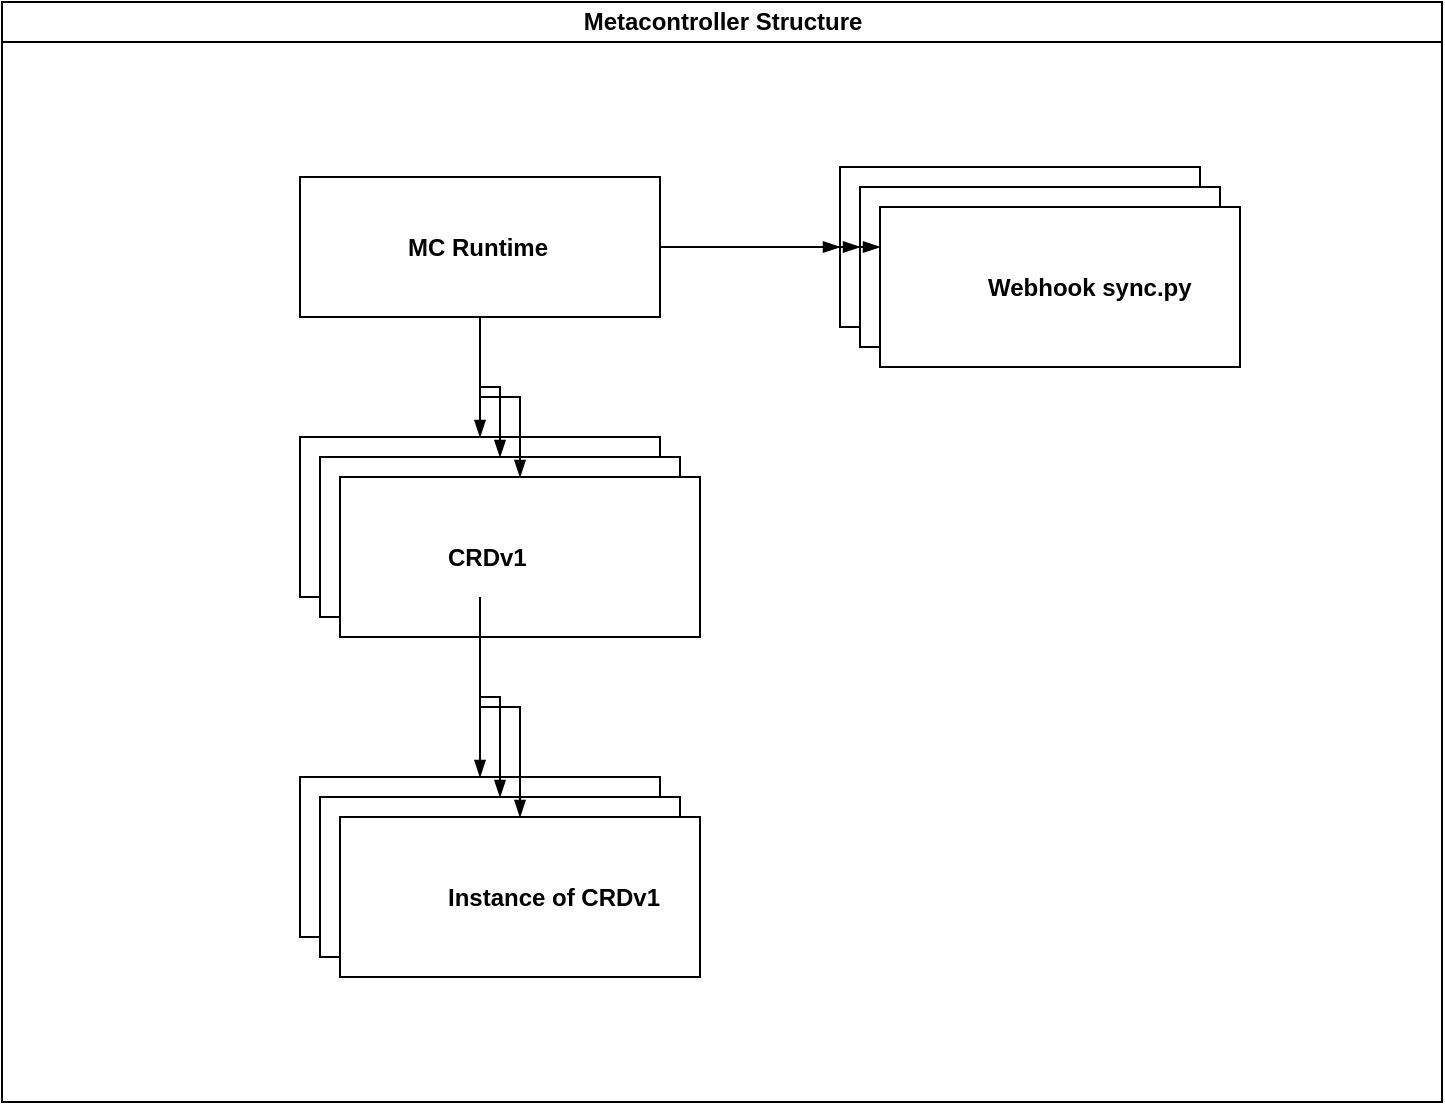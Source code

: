 <mxfile version="25.0.3">
  <diagram id="prtHgNgQTEPvFCAcTncT" name="Page-1">
    <mxGraphModel dx="1067" dy="721" grid="1" gridSize="10" guides="1" tooltips="1" connect="1" arrows="1" fold="1" page="1" pageScale="1" pageWidth="827" pageHeight="1169" math="0" shadow="0">
      <root>
        <mxCell id="0" />
        <mxCell id="1" parent="0" />
        <mxCell id="dNxyNK7c78bLwvsdeMH5-11" value="Metacontroller Structure" style="swimlane;html=1;startSize=20;horizontal=1;containerType=tree;glass=0;" parent="1" vertex="1">
          <mxGeometry x="40" y="40" width="720" height="550" as="geometry" />
        </mxCell>
        <UserObject label="MC Runtime" name="Tessa Miller" position="CFO" location="Office 1" email="me@example.com" placeholders="1" link="https://www.draw.io" id="dNxyNK7c78bLwvsdeMH5-12">
          <mxCell style="label;image=https://cdn3.iconfinder.com/data/icons/user-avatars-1/512/users-3-128.png;whiteSpace=wrap;html=1;rounded=0;glass=0;treeMoving=1;treeFolding=1;" parent="dNxyNK7c78bLwvsdeMH5-11" vertex="1">
            <mxGeometry x="149" y="87.5" width="180" height="70" as="geometry" />
          </mxCell>
        </UserObject>
        <mxCell id="dNxyNK7c78bLwvsdeMH5-13" value="" style="endArrow=blockThin;endFill=1;fontSize=11;edgeStyle=elbowEdgeStyle;elbow=vertical;rounded=0;exitX=0.5;exitY=1;exitDx=0;exitDy=0;" parent="dNxyNK7c78bLwvsdeMH5-11" source="dNxyNK7c78bLwvsdeMH5-16" target="dNxyNK7c78bLwvsdeMH5-14" edge="1">
          <mxGeometry relative="1" as="geometry" />
        </mxCell>
        <UserObject label="Instance of CRDv1" name="Edward Morrison" position="Brand Manager" location="Office 2" email="me@example.com" placeholders="1" link="https://www.draw.io" id="dNxyNK7c78bLwvsdeMH5-14">
          <mxCell style="label;image=https://cdn3.iconfinder.com/data/icons/user-avatars-1/512/users-10-3-128.png;whiteSpace=wrap;html=1;rounded=0;glass=0;treeFolding=1;treeMoving=1;" parent="dNxyNK7c78bLwvsdeMH5-11" vertex="1">
            <mxGeometry x="149" y="387.5" width="180" height="80" as="geometry" />
          </mxCell>
        </UserObject>
        <mxCell id="dNxyNK7c78bLwvsdeMH5-15" value="" style="endArrow=blockThin;endFill=1;fontSize=11;edgeStyle=elbowEdgeStyle;elbow=vertical;rounded=0;" parent="dNxyNK7c78bLwvsdeMH5-11" source="dNxyNK7c78bLwvsdeMH5-12" target="dNxyNK7c78bLwvsdeMH5-16" edge="1">
          <mxGeometry relative="1" as="geometry" />
        </mxCell>
        <UserObject label="CRDv1" name="Evan Valet" position="HR Director" location="Office 4" email="me@example.com" placeholders="1" link="https://www.draw.io" id="dNxyNK7c78bLwvsdeMH5-16">
          <mxCell style="label;image=https://cdn3.iconfinder.com/data/icons/user-avatars-1/512/users-9-2-128.png;whiteSpace=wrap;html=1;rounded=0;glass=0;treeFolding=1;treeMoving=1;" parent="dNxyNK7c78bLwvsdeMH5-11" vertex="1">
            <mxGeometry x="149" y="217.5" width="180" height="80" as="geometry" />
          </mxCell>
        </UserObject>
        <mxCell id="dNxyNK7c78bLwvsdeMH5-17" value="" style="endArrow=blockThin;endFill=1;fontSize=11;edgeStyle=elbowEdgeStyle;elbow=vertical;rounded=0;exitX=1;exitY=0.5;exitDx=0;exitDy=0;" parent="dNxyNK7c78bLwvsdeMH5-11" source="dNxyNK7c78bLwvsdeMH5-12" target="dNxyNK7c78bLwvsdeMH5-18" edge="1">
          <mxGeometry relative="1" as="geometry" />
        </mxCell>
        <UserObject label="Webhook sync.py" name="Alison Donovan" position="System Admin" location="Office 3" email="me@example.com" placeholders="1" link="https://www.draw.io" id="dNxyNK7c78bLwvsdeMH5-18">
          <mxCell style="label;image=https://cdn3.iconfinder.com/data/icons/user-avatars-1/512/users-2-128.png;whiteSpace=wrap;html=1;rounded=0;glass=0;" parent="dNxyNK7c78bLwvsdeMH5-11" vertex="1">
            <mxGeometry x="419" y="82.5" width="180" height="80" as="geometry" />
          </mxCell>
        </UserObject>
        <UserObject label="Webhook sync.py" name="Alison Donovan" position="System Admin" location="Office 3" email="me@example.com" placeholders="1" link="https://www.draw.io" id="PZGKjyYPANThZVwpuhrt-1">
          <mxCell style="label;image=https://cdn3.iconfinder.com/data/icons/user-avatars-1/512/users-2-128.png;whiteSpace=wrap;html=1;rounded=0;glass=0;" vertex="1" parent="dNxyNK7c78bLwvsdeMH5-11">
            <mxGeometry x="429" y="92.5" width="180" height="80" as="geometry" />
          </mxCell>
        </UserObject>
        <mxCell id="PZGKjyYPANThZVwpuhrt-2" value="" style="endArrow=blockThin;endFill=1;fontSize=11;edgeStyle=elbowEdgeStyle;elbow=vertical;rounded=0;exitX=1;exitY=0.5;exitDx=0;exitDy=0;" edge="1" parent="dNxyNK7c78bLwvsdeMH5-11" source="dNxyNK7c78bLwvsdeMH5-12" target="PZGKjyYPANThZVwpuhrt-1">
          <mxGeometry relative="1" as="geometry">
            <mxPoint x="329" y="123" as="sourcePoint" />
            <mxPoint x="419" y="123" as="targetPoint" />
          </mxGeometry>
        </mxCell>
        <UserObject label="Webhook sync.py" name="Alison Donovan" position="System Admin" location="Office 3" email="me@example.com" placeholders="1" link="https://www.draw.io" id="PZGKjyYPANThZVwpuhrt-3">
          <mxCell style="label;image=https://cdn3.iconfinder.com/data/icons/user-avatars-1/512/users-2-128.png;whiteSpace=wrap;html=1;rounded=0;glass=0;" vertex="1" parent="dNxyNK7c78bLwvsdeMH5-11">
            <mxGeometry x="439" y="102.5" width="180" height="80" as="geometry" />
          </mxCell>
        </UserObject>
        <mxCell id="PZGKjyYPANThZVwpuhrt-4" value="" style="endArrow=blockThin;endFill=1;fontSize=11;edgeStyle=elbowEdgeStyle;elbow=vertical;rounded=0;exitX=1;exitY=0.5;exitDx=0;exitDy=0;" edge="1" parent="dNxyNK7c78bLwvsdeMH5-11" source="dNxyNK7c78bLwvsdeMH5-12" target="PZGKjyYPANThZVwpuhrt-3">
          <mxGeometry relative="1" as="geometry">
            <mxPoint x="329" y="123" as="sourcePoint" />
            <mxPoint x="429" y="123" as="targetPoint" />
          </mxGeometry>
        </mxCell>
        <UserObject label="Instance of CRDv1" name="Edward Morrison" position="Brand Manager" location="Office 2" email="me@example.com" placeholders="1" link="https://www.draw.io" id="PZGKjyYPANThZVwpuhrt-17">
          <mxCell style="label;image=https://cdn3.iconfinder.com/data/icons/user-avatars-1/512/users-10-3-128.png;whiteSpace=wrap;html=1;rounded=0;glass=0;treeFolding=1;treeMoving=1;" vertex="1" parent="dNxyNK7c78bLwvsdeMH5-11">
            <mxGeometry x="159" y="397.5" width="180" height="80" as="geometry" />
          </mxCell>
        </UserObject>
        <UserObject label="CRDv1" name="Evan Valet" position="HR Director" location="Office 4" email="me@example.com" placeholders="1" link="https://www.draw.io" id="PZGKjyYPANThZVwpuhrt-18">
          <mxCell style="label;image=https://cdn3.iconfinder.com/data/icons/user-avatars-1/512/users-9-2-128.png;whiteSpace=wrap;html=1;rounded=0;glass=0;treeFolding=1;treeMoving=1;" vertex="1" parent="dNxyNK7c78bLwvsdeMH5-11">
            <mxGeometry x="159" y="227.5" width="180" height="80" as="geometry" />
          </mxCell>
        </UserObject>
        <mxCell id="PZGKjyYPANThZVwpuhrt-19" value="" style="endArrow=blockThin;endFill=1;fontSize=11;edgeStyle=elbowEdgeStyle;elbow=vertical;rounded=0;exitX=0.5;exitY=1;exitDx=0;exitDy=0;" edge="1" parent="dNxyNK7c78bLwvsdeMH5-11" source="dNxyNK7c78bLwvsdeMH5-16" target="PZGKjyYPANThZVwpuhrt-17">
          <mxGeometry relative="1" as="geometry">
            <mxPoint x="239" y="298" as="sourcePoint" />
            <mxPoint x="239" y="388" as="targetPoint" />
          </mxGeometry>
        </mxCell>
        <mxCell id="PZGKjyYPANThZVwpuhrt-20" value="" style="endArrow=blockThin;endFill=1;fontSize=11;edgeStyle=elbowEdgeStyle;elbow=vertical;rounded=0;" edge="1" parent="dNxyNK7c78bLwvsdeMH5-11" source="dNxyNK7c78bLwvsdeMH5-12" target="PZGKjyYPANThZVwpuhrt-18">
          <mxGeometry relative="1" as="geometry">
            <mxPoint x="239" y="158" as="sourcePoint" />
            <mxPoint x="239" y="218" as="targetPoint" />
          </mxGeometry>
        </mxCell>
        <UserObject label="Instance of CRDv1" name="Edward Morrison" position="Brand Manager" location="Office 2" email="me@example.com" placeholders="1" link="https://www.draw.io" id="PZGKjyYPANThZVwpuhrt-21">
          <mxCell style="label;image=https://cdn3.iconfinder.com/data/icons/user-avatars-1/512/users-10-3-128.png;whiteSpace=wrap;html=1;rounded=0;glass=0;treeFolding=1;treeMoving=1;" vertex="1" parent="dNxyNK7c78bLwvsdeMH5-11">
            <mxGeometry x="169" y="407.5" width="180" height="80" as="geometry" />
          </mxCell>
        </UserObject>
        <UserObject label="CRDv1" name="Evan Valet" position="HR Director" location="Office 4" email="me@example.com" placeholders="1" link="https://www.draw.io" id="PZGKjyYPANThZVwpuhrt-22">
          <mxCell style="label;image=https://cdn3.iconfinder.com/data/icons/user-avatars-1/512/users-9-2-128.png;whiteSpace=wrap;html=1;rounded=0;glass=0;treeFolding=1;treeMoving=1;" vertex="1" parent="dNxyNK7c78bLwvsdeMH5-11">
            <mxGeometry x="169" y="237.5" width="180" height="80" as="geometry" />
          </mxCell>
        </UserObject>
        <mxCell id="PZGKjyYPANThZVwpuhrt-23" value="" style="endArrow=blockThin;endFill=1;fontSize=11;edgeStyle=elbowEdgeStyle;elbow=vertical;rounded=0;exitX=0.5;exitY=1;exitDx=0;exitDy=0;" edge="1" parent="dNxyNK7c78bLwvsdeMH5-11" source="dNxyNK7c78bLwvsdeMH5-16" target="PZGKjyYPANThZVwpuhrt-21">
          <mxGeometry relative="1" as="geometry">
            <mxPoint x="239" y="298" as="sourcePoint" />
            <mxPoint x="249" y="398" as="targetPoint" />
          </mxGeometry>
        </mxCell>
        <mxCell id="PZGKjyYPANThZVwpuhrt-24" value="" style="endArrow=blockThin;endFill=1;fontSize=11;edgeStyle=elbowEdgeStyle;elbow=vertical;rounded=0;" edge="1" parent="dNxyNK7c78bLwvsdeMH5-11" source="dNxyNK7c78bLwvsdeMH5-12" target="PZGKjyYPANThZVwpuhrt-22">
          <mxGeometry relative="1" as="geometry">
            <mxPoint x="239" y="158" as="sourcePoint" />
            <mxPoint x="249" y="228" as="targetPoint" />
          </mxGeometry>
        </mxCell>
      </root>
    </mxGraphModel>
  </diagram>
</mxfile>
